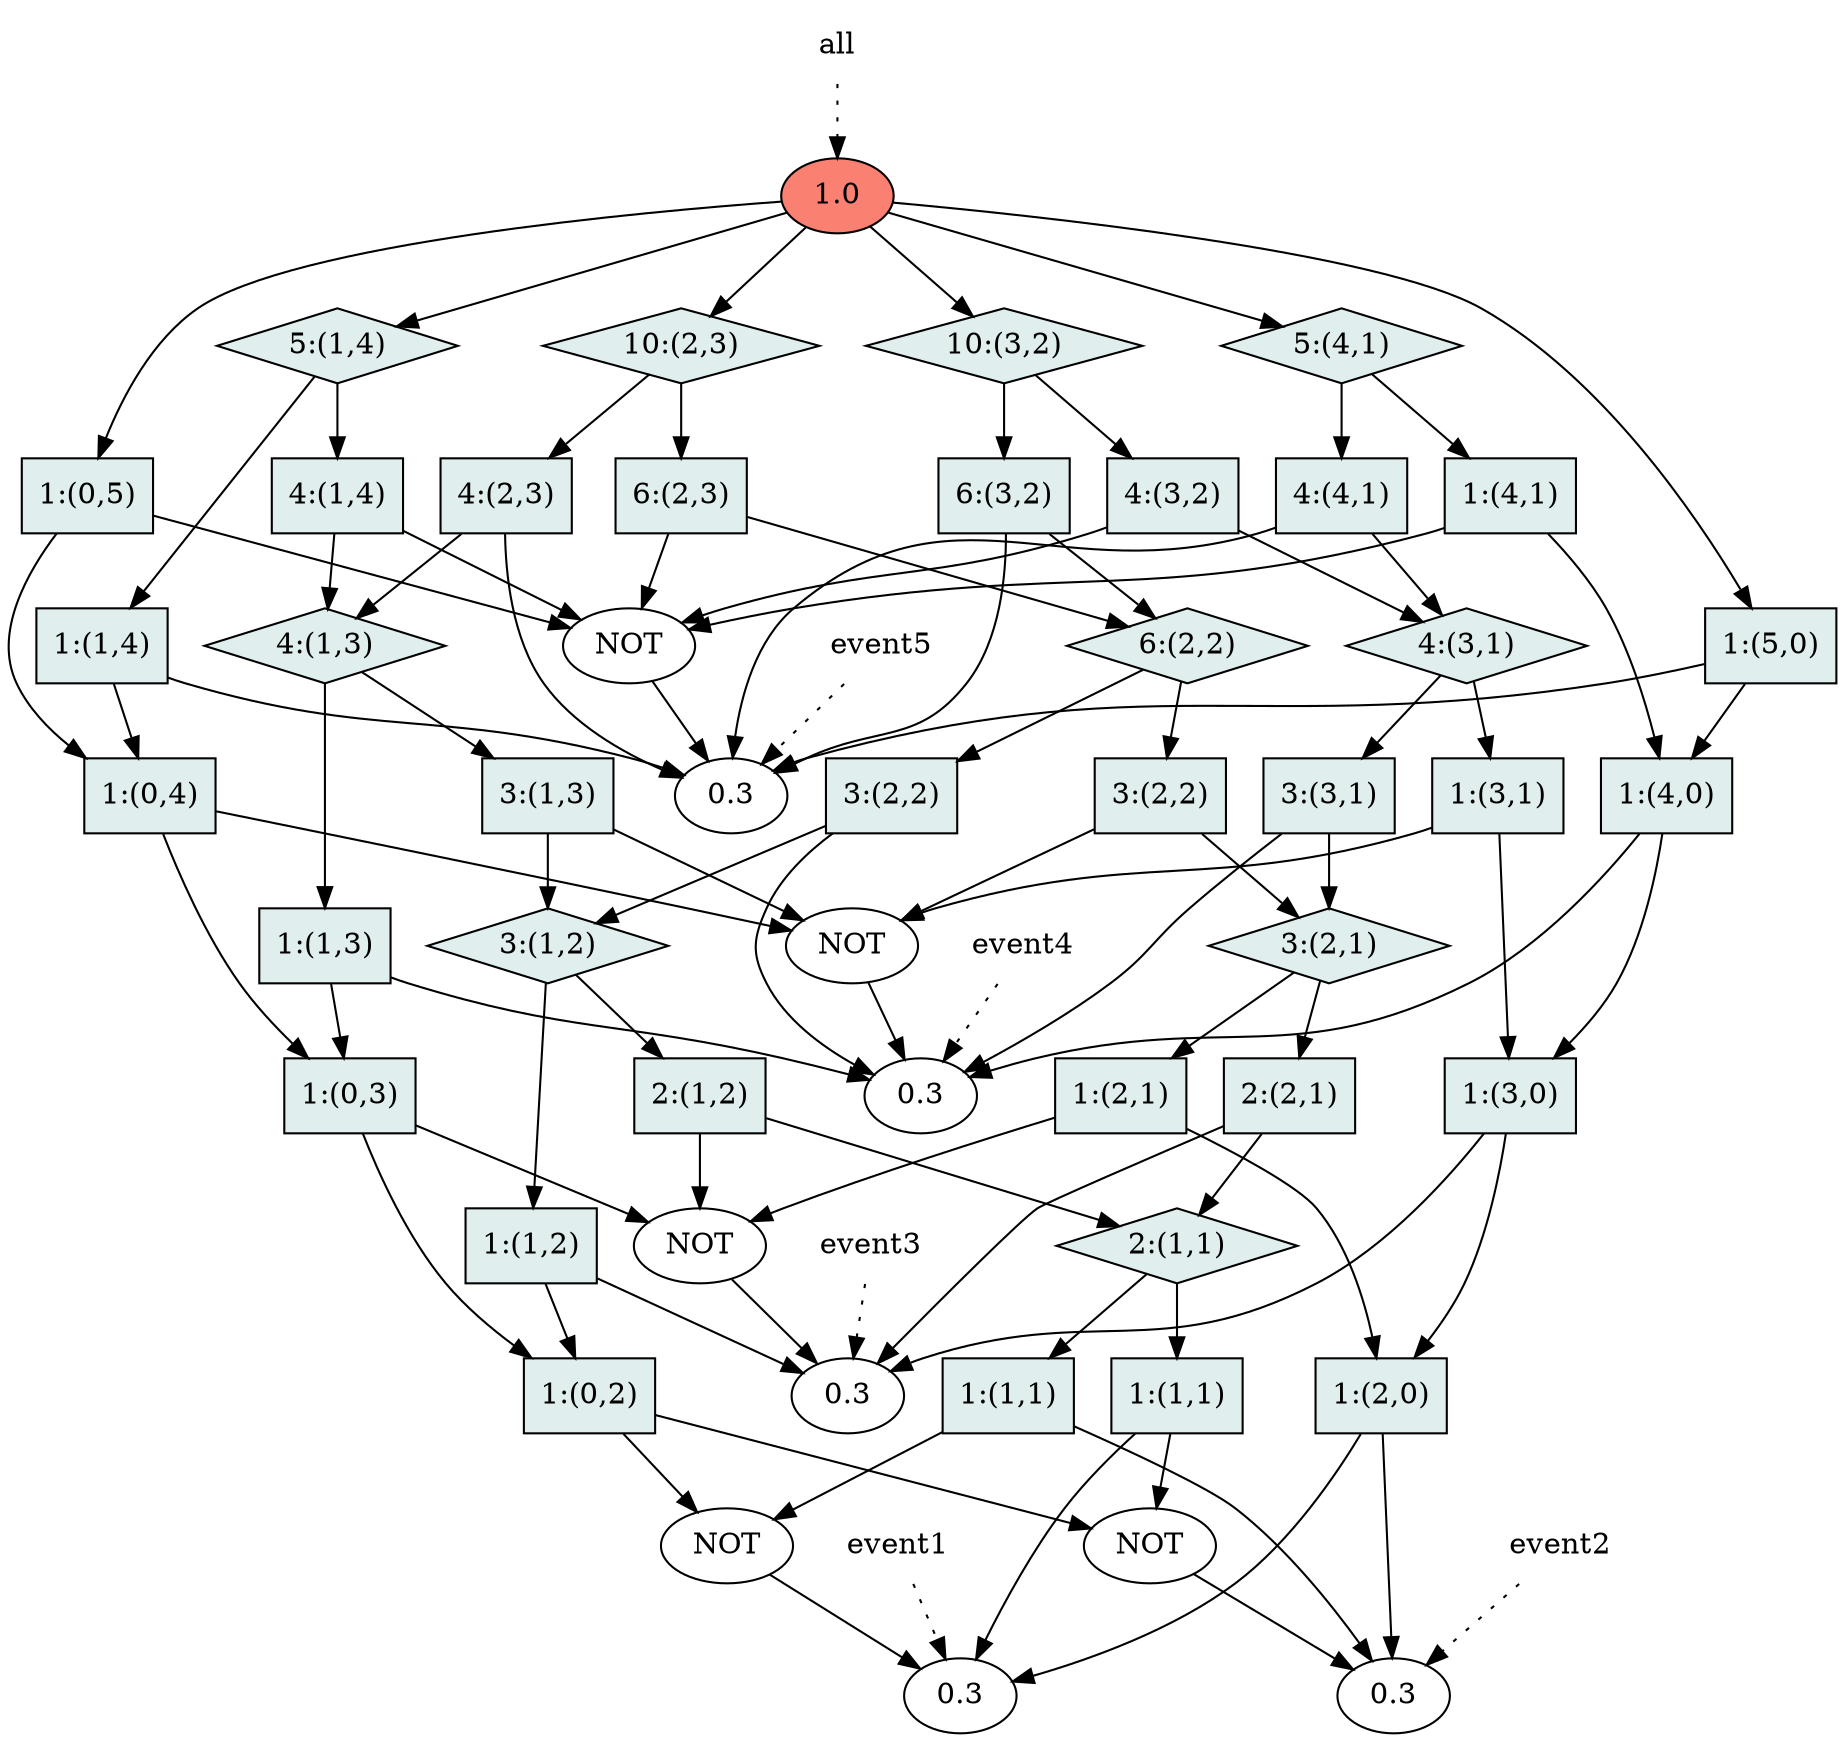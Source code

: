 digraph GP {
1 [label="0.3", shape="ellipse", style="filled", fillcolor="white"];
2 [label="0.3", shape="ellipse", style="filled", fillcolor="white"];
3 [label="1:(0,2)", shape="box", style="filled", fillcolor="azure2"];
-1 [label="NOT"];
-1 -> 1;
3 -> -1;
-2 [label="NOT"];
-2 -> 2;
3 -> -2;
4 [label="0.3", shape="ellipse", style="filled", fillcolor="white"];
5 [label="1:(0,3)", shape="box", style="filled", fillcolor="azure2"];
5 -> 3;
-4 [label="NOT"];
-4 -> 4;
5 -> -4;
6 [label="0.3", shape="ellipse", style="filled", fillcolor="white"];
7 [label="1:(0,4)", shape="box", style="filled", fillcolor="azure2"];
-6 [label="NOT"];
-6 -> 6;
7 -> -6;
7 -> 5;
8 [label="0.3", shape="ellipse", style="filled", fillcolor="white"];
9 [label="1:(0,5)", shape="box", style="filled", fillcolor="azure2"];
-8 [label="NOT"];
-8 -> 8;
9 -> -8;
9 -> 7;
10 [label="1:(1,4)", shape="box", style="filled", fillcolor="azure2"];
10 -> 8;
10 -> 7;
11 [label="1:(1,3)", shape="box", style="filled", fillcolor="azure2"];
11 -> 5;
11 -> 6;
12 [label="1:(1,2)", shape="box", style="filled", fillcolor="azure2"];
12 -> 3;
12 -> 4;
13 [label="1:(1,1)", shape="box", style="filled", fillcolor="azure2"];
13 -> 2;
13 -> -1;
14 [label="1:(1,1)", shape="box", style="filled", fillcolor="azure2"];
14 -> 1;
14 -> -2;
15 [label="2:(1,1)", shape="diamond", style="filled", fillcolor="azure2"];
15 -> 13;
15 -> 14;
16 [label="2:(1,2)", shape="box", style="filled", fillcolor="azure2"];
16 -> -4;
16 -> 15;
17 [label="3:(1,2)", shape="diamond", style="filled", fillcolor="azure2"];
17 -> 16;
17 -> 12;
18 [label="3:(1,3)", shape="box", style="filled", fillcolor="azure2"];
18 -> 17;
18 -> -6;
19 [label="4:(1,3)", shape="diamond", style="filled", fillcolor="azure2"];
19 -> 18;
19 -> 11;
20 [label="4:(1,4)", shape="box", style="filled", fillcolor="azure2"];
20 -> -8;
20 -> 19;
21 [label="5:(1,4)", shape="diamond", style="filled", fillcolor="azure2"];
21 -> 10;
21 -> 20;
22 [label="4:(2,3)", shape="box", style="filled", fillcolor="azure2"];
22 -> 8;
22 -> 19;
23 [label="3:(2,2)", shape="box", style="filled", fillcolor="azure2"];
23 -> 17;
23 -> 6;
24 [label="2:(2,1)", shape="box", style="filled", fillcolor="azure2"];
24 -> 4;
24 -> 15;
25 [label="1:(2,0)", shape="box", style="filled", fillcolor="azure2"];
25 -> 1;
25 -> 2;
26 [label="1:(2,1)", shape="box", style="filled", fillcolor="azure2"];
26 -> 25;
26 -> -4;
27 [label="3:(2,1)", shape="diamond", style="filled", fillcolor="azure2"];
27 -> 24;
27 -> 26;
28 [label="3:(2,2)", shape="box", style="filled", fillcolor="azure2"];
28 -> -6;
28 -> 27;
29 [label="6:(2,2)", shape="diamond", style="filled", fillcolor="azure2"];
29 -> 28;
29 -> 23;
30 [label="6:(2,3)", shape="box", style="filled", fillcolor="azure2"];
30 -> -8;
30 -> 29;
31 [label="10:(2,3)", shape="diamond", style="filled", fillcolor="azure2"];
31 -> 22;
31 -> 30;
32 [label="6:(3,2)", shape="box", style="filled", fillcolor="azure2"];
32 -> 8;
32 -> 29;
33 [label="3:(3,1)", shape="box", style="filled", fillcolor="azure2"];
33 -> 27;
33 -> 6;
34 [label="1:(3,0)", shape="box", style="filled", fillcolor="azure2"];
34 -> 25;
34 -> 4;
35 [label="1:(3,1)", shape="box", style="filled", fillcolor="azure2"];
35 -> 34;
35 -> -6;
36 [label="4:(3,1)", shape="diamond", style="filled", fillcolor="azure2"];
36 -> 33;
36 -> 35;
37 [label="4:(3,2)", shape="box", style="filled", fillcolor="azure2"];
37 -> -8;
37 -> 36;
38 [label="10:(3,2)", shape="diamond", style="filled", fillcolor="azure2"];
38 -> 32;
38 -> 37;
39 [label="4:(4,1)", shape="box", style="filled", fillcolor="azure2"];
39 -> 8;
39 -> 36;
40 [label="1:(4,0)", shape="box", style="filled", fillcolor="azure2"];
40 -> 34;
40 -> 6;
41 [label="1:(4,1)", shape="box", style="filled", fillcolor="azure2"];
41 -> 40;
41 -> -8;
42 [label="5:(4,1)", shape="diamond", style="filled", fillcolor="azure2"];
42 -> 41;
42 -> 39;
43 [label="1:(5,0)", shape="box", style="filled", fillcolor="azure2"];
43 -> 40;
43 -> 8;
44 [label="1.0", shape="ellipse", style="filled", fillcolor="salmon"];
44 -> 38;
44 -> 9;
44 -> 42;
44 -> 43;
44 -> 21;
44 -> 31;
q_0 [ label="event1", shape="plaintext" ];
q_0 -> 1 [style="dotted" ];
q_1 [ label="event3", shape="plaintext" ];
q_1 -> 4 [style="dotted" ];
q_2 [ label="event5", shape="plaintext" ];
q_2 -> 8 [style="dotted" ];
q_3 [ label="event4", shape="plaintext" ];
q_3 -> 6 [style="dotted" ];
q_4 [ label="all", shape="plaintext" ];
q_4 -> 44 [style="dotted" ];
q_5 [ label="event2", shape="plaintext" ];
q_5 -> 2 [style="dotted" ];
}
